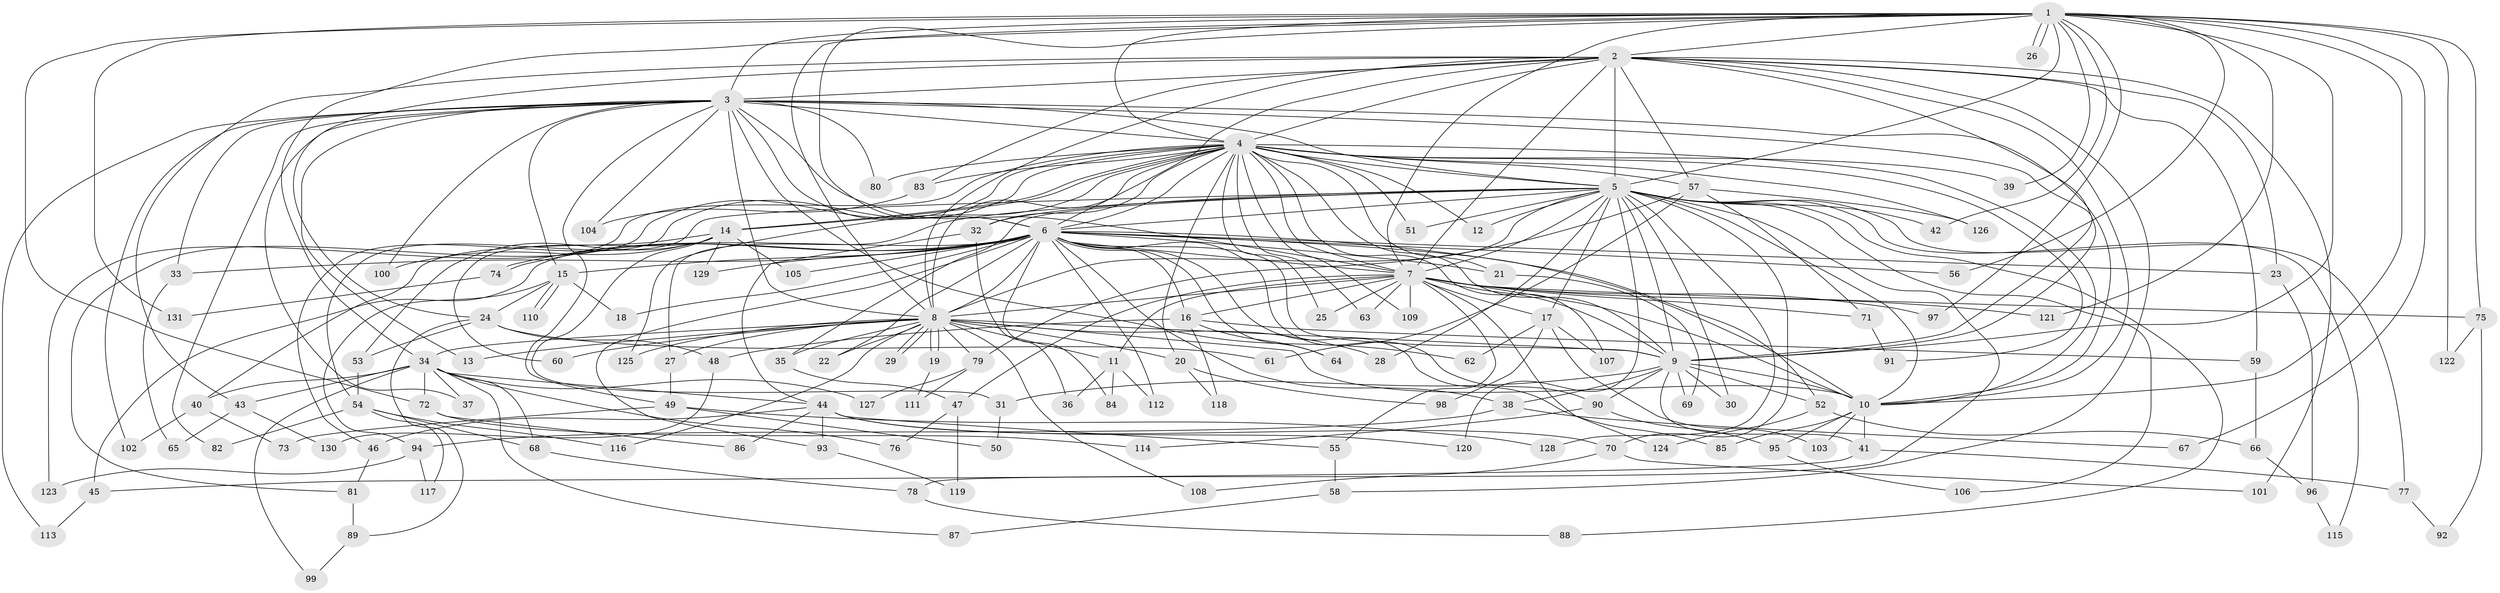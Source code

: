 // Generated by graph-tools (version 1.1) at 2025/35/03/09/25 02:35:15]
// undirected, 131 vertices, 287 edges
graph export_dot {
graph [start="1"]
  node [color=gray90,style=filled];
  1;
  2;
  3;
  4;
  5;
  6;
  7;
  8;
  9;
  10;
  11;
  12;
  13;
  14;
  15;
  16;
  17;
  18;
  19;
  20;
  21;
  22;
  23;
  24;
  25;
  26;
  27;
  28;
  29;
  30;
  31;
  32;
  33;
  34;
  35;
  36;
  37;
  38;
  39;
  40;
  41;
  42;
  43;
  44;
  45;
  46;
  47;
  48;
  49;
  50;
  51;
  52;
  53;
  54;
  55;
  56;
  57;
  58;
  59;
  60;
  61;
  62;
  63;
  64;
  65;
  66;
  67;
  68;
  69;
  70;
  71;
  72;
  73;
  74;
  75;
  76;
  77;
  78;
  79;
  80;
  81;
  82;
  83;
  84;
  85;
  86;
  87;
  88;
  89;
  90;
  91;
  92;
  93;
  94;
  95;
  96;
  97;
  98;
  99;
  100;
  101;
  102;
  103;
  104;
  105;
  106;
  107;
  108;
  109;
  110;
  111;
  112;
  113;
  114;
  115;
  116;
  117;
  118;
  119;
  120;
  121;
  122;
  123;
  124;
  125;
  126;
  127;
  128;
  129;
  130;
  131;
  1 -- 2;
  1 -- 3;
  1 -- 4;
  1 -- 5;
  1 -- 6;
  1 -- 7;
  1 -- 8;
  1 -- 9;
  1 -- 10;
  1 -- 26;
  1 -- 26;
  1 -- 34;
  1 -- 39;
  1 -- 42;
  1 -- 56;
  1 -- 67;
  1 -- 72;
  1 -- 75;
  1 -- 97;
  1 -- 121;
  1 -- 122;
  1 -- 131;
  2 -- 3;
  2 -- 4;
  2 -- 5;
  2 -- 6;
  2 -- 7;
  2 -- 8;
  2 -- 9;
  2 -- 10;
  2 -- 23;
  2 -- 24;
  2 -- 43;
  2 -- 57;
  2 -- 58;
  2 -- 59;
  2 -- 83;
  2 -- 101;
  3 -- 4;
  3 -- 5;
  3 -- 6;
  3 -- 7;
  3 -- 8;
  3 -- 9;
  3 -- 10;
  3 -- 13;
  3 -- 15;
  3 -- 33;
  3 -- 37;
  3 -- 49;
  3 -- 62;
  3 -- 80;
  3 -- 82;
  3 -- 100;
  3 -- 102;
  3 -- 104;
  3 -- 113;
  4 -- 5;
  4 -- 6;
  4 -- 7;
  4 -- 8;
  4 -- 9;
  4 -- 10;
  4 -- 12;
  4 -- 14;
  4 -- 14;
  4 -- 20;
  4 -- 21;
  4 -- 25;
  4 -- 32;
  4 -- 39;
  4 -- 46;
  4 -- 51;
  4 -- 57;
  4 -- 63;
  4 -- 80;
  4 -- 81;
  4 -- 83;
  4 -- 91;
  4 -- 107;
  4 -- 109;
  4 -- 123;
  4 -- 125;
  4 -- 126;
  5 -- 6;
  5 -- 7;
  5 -- 8;
  5 -- 9;
  5 -- 10;
  5 -- 12;
  5 -- 17;
  5 -- 27;
  5 -- 28;
  5 -- 30;
  5 -- 32;
  5 -- 35;
  5 -- 42;
  5 -- 51;
  5 -- 54;
  5 -- 70;
  5 -- 77;
  5 -- 78;
  5 -- 88;
  5 -- 106;
  5 -- 115;
  5 -- 120;
  5 -- 128;
  6 -- 7;
  6 -- 8;
  6 -- 9;
  6 -- 10;
  6 -- 15;
  6 -- 16;
  6 -- 18;
  6 -- 21;
  6 -- 22;
  6 -- 23;
  6 -- 33;
  6 -- 38;
  6 -- 45;
  6 -- 52;
  6 -- 56;
  6 -- 64;
  6 -- 74;
  6 -- 74;
  6 -- 84;
  6 -- 85;
  6 -- 90;
  6 -- 93;
  6 -- 105;
  6 -- 112;
  6 -- 129;
  7 -- 8;
  7 -- 9;
  7 -- 10;
  7 -- 11;
  7 -- 16;
  7 -- 17;
  7 -- 25;
  7 -- 47;
  7 -- 55;
  7 -- 63;
  7 -- 71;
  7 -- 75;
  7 -- 97;
  7 -- 109;
  7 -- 121;
  7 -- 124;
  8 -- 9;
  8 -- 10;
  8 -- 11;
  8 -- 13;
  8 -- 19;
  8 -- 19;
  8 -- 20;
  8 -- 22;
  8 -- 27;
  8 -- 28;
  8 -- 29;
  8 -- 29;
  8 -- 34;
  8 -- 35;
  8 -- 60;
  8 -- 79;
  8 -- 108;
  8 -- 116;
  8 -- 125;
  9 -- 10;
  9 -- 30;
  9 -- 31;
  9 -- 38;
  9 -- 41;
  9 -- 52;
  9 -- 69;
  9 -- 90;
  10 -- 41;
  10 -- 85;
  10 -- 95;
  10 -- 103;
  11 -- 36;
  11 -- 84;
  11 -- 112;
  14 -- 31;
  14 -- 40;
  14 -- 53;
  14 -- 60;
  14 -- 100;
  14 -- 105;
  14 -- 129;
  15 -- 18;
  15 -- 24;
  15 -- 94;
  15 -- 110;
  15 -- 110;
  16 -- 48;
  16 -- 59;
  16 -- 64;
  16 -- 118;
  17 -- 62;
  17 -- 98;
  17 -- 103;
  17 -- 107;
  19 -- 111;
  20 -- 98;
  20 -- 118;
  21 -- 69;
  23 -- 96;
  24 -- 48;
  24 -- 53;
  24 -- 61;
  24 -- 89;
  27 -- 49;
  31 -- 50;
  32 -- 36;
  32 -- 44;
  33 -- 65;
  34 -- 37;
  34 -- 40;
  34 -- 43;
  34 -- 44;
  34 -- 68;
  34 -- 72;
  34 -- 76;
  34 -- 87;
  34 -- 99;
  34 -- 127;
  35 -- 47;
  38 -- 67;
  38 -- 94;
  40 -- 73;
  40 -- 102;
  41 -- 45;
  41 -- 77;
  43 -- 65;
  43 -- 130;
  44 -- 46;
  44 -- 55;
  44 -- 70;
  44 -- 86;
  44 -- 93;
  44 -- 120;
  45 -- 113;
  46 -- 81;
  47 -- 76;
  47 -- 119;
  48 -- 130;
  49 -- 50;
  49 -- 73;
  49 -- 128;
  52 -- 66;
  52 -- 124;
  53 -- 54;
  54 -- 68;
  54 -- 82;
  54 -- 116;
  54 -- 117;
  55 -- 58;
  57 -- 61;
  57 -- 71;
  57 -- 79;
  57 -- 126;
  58 -- 87;
  59 -- 66;
  66 -- 96;
  68 -- 78;
  70 -- 101;
  70 -- 108;
  71 -- 91;
  72 -- 86;
  72 -- 114;
  74 -- 131;
  75 -- 92;
  75 -- 122;
  77 -- 92;
  78 -- 88;
  79 -- 111;
  79 -- 127;
  81 -- 89;
  83 -- 104;
  89 -- 99;
  90 -- 95;
  90 -- 114;
  93 -- 119;
  94 -- 117;
  94 -- 123;
  95 -- 106;
  96 -- 115;
}
